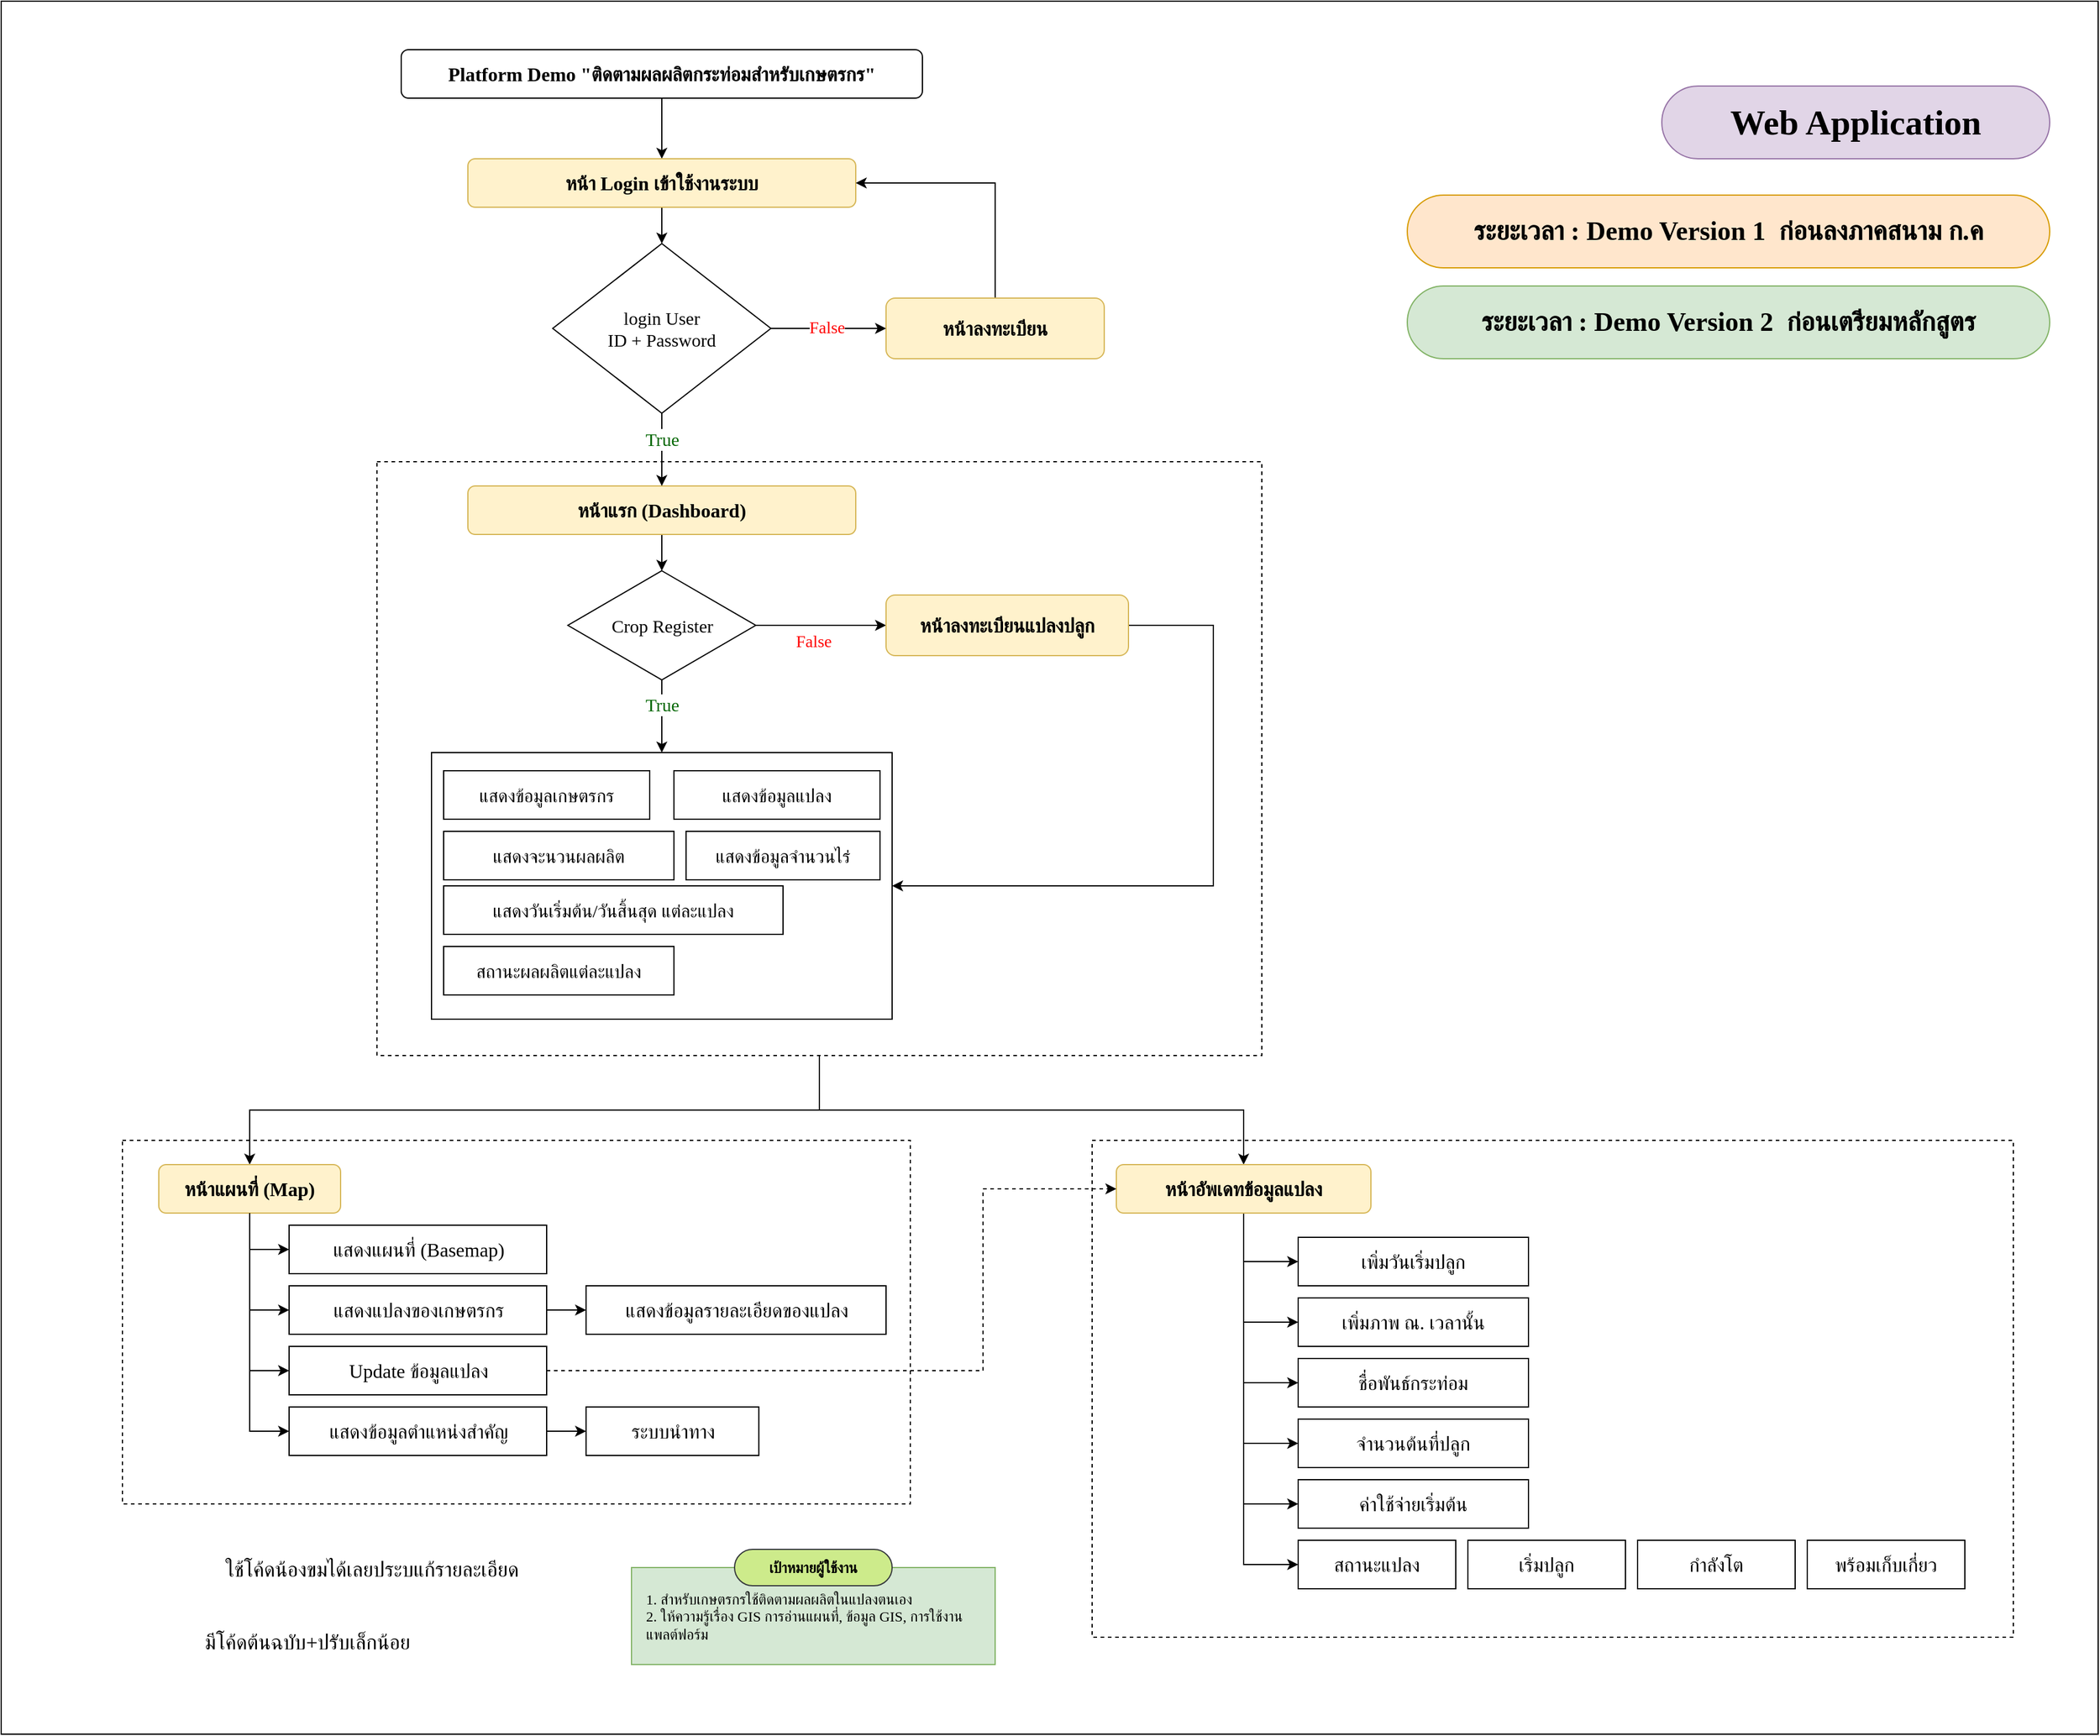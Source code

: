 <mxfile version="24.5.4" type="github">
  <diagram name="หน้า-1" id="2RKnCBMvo7kA5dLp97LO">
    <mxGraphModel dx="1825" dy="1793" grid="1" gridSize="10" guides="1" tooltips="1" connect="1" arrows="1" fold="1" page="0" pageScale="1" pageWidth="827" pageHeight="1169" math="0" shadow="0">
      <root>
        <mxCell id="0" />
        <mxCell id="1" parent="0" />
        <mxCell id="PoMzb4fSHk2vGcM2j2Yp-149" value="" style="rounded=0;whiteSpace=wrap;html=1;" vertex="1" parent="1">
          <mxGeometry x="1150" y="-40" width="1730" height="1430" as="geometry" />
        </mxCell>
        <mxCell id="PoMzb4fSHk2vGcM2j2Yp-130" value="" style="rounded=0;whiteSpace=wrap;html=1;labelBackgroundColor=none;labelBorderColor=default;dashed=1;" vertex="1" parent="1">
          <mxGeometry x="2050" y="900" width="760" height="410" as="geometry" />
        </mxCell>
        <mxCell id="PoMzb4fSHk2vGcM2j2Yp-129" value="" style="rounded=0;whiteSpace=wrap;html=1;labelBackgroundColor=none;labelBorderColor=default;dashed=1;" vertex="1" parent="1">
          <mxGeometry x="1250" y="900" width="650" height="300" as="geometry" />
        </mxCell>
        <mxCell id="PoMzb4fSHk2vGcM2j2Yp-101" style="edgeStyle=orthogonalEdgeStyle;rounded=0;orthogonalLoop=1;jettySize=auto;html=1;" edge="1" parent="1" source="PoMzb4fSHk2vGcM2j2Yp-84" target="PoMzb4fSHk2vGcM2j2Yp-79">
          <mxGeometry relative="1" as="geometry" />
        </mxCell>
        <mxCell id="PoMzb4fSHk2vGcM2j2Yp-102" style="edgeStyle=orthogonalEdgeStyle;rounded=0;orthogonalLoop=1;jettySize=auto;html=1;entryX=0.5;entryY=0;entryDx=0;entryDy=0;exitX=0.5;exitY=1;exitDx=0;exitDy=0;" edge="1" parent="1" source="PoMzb4fSHk2vGcM2j2Yp-84" target="PoMzb4fSHk2vGcM2j2Yp-82">
          <mxGeometry relative="1" as="geometry" />
        </mxCell>
        <mxCell id="PoMzb4fSHk2vGcM2j2Yp-84" value="" style="rounded=0;whiteSpace=wrap;html=1;labelBackgroundColor=none;labelBorderColor=default;dashed=1;" vertex="1" parent="1">
          <mxGeometry x="1460" y="340" width="730" height="490" as="geometry" />
        </mxCell>
        <mxCell id="PoMzb4fSHk2vGcM2j2Yp-43" style="edgeStyle=orthogonalEdgeStyle;rounded=0;orthogonalLoop=1;jettySize=auto;html=1;" edge="1" parent="1" source="PoMzb4fSHk2vGcM2j2Yp-38" target="PoMzb4fSHk2vGcM2j2Yp-42">
          <mxGeometry relative="1" as="geometry" />
        </mxCell>
        <mxCell id="PoMzb4fSHk2vGcM2j2Yp-38" value="&lt;font size=&quot;1&quot; data-font-src=&quot;https://fonts.googleapis.com/css?family=k2d&quot; face=&quot;k2d&quot;&gt;&lt;b style=&quot;font-size: 16px;&quot;&gt;Platform Demo &quot;ติดตามผลผลิตกระท่อมสำหรับเกษตรกร&quot;&lt;/b&gt;&lt;/font&gt;" style="rounded=1;whiteSpace=wrap;html=1;" vertex="1" parent="1">
          <mxGeometry x="1480" width="430" height="40" as="geometry" />
        </mxCell>
        <mxCell id="PoMzb4fSHk2vGcM2j2Yp-49" style="edgeStyle=orthogonalEdgeStyle;rounded=0;orthogonalLoop=1;jettySize=auto;html=1;entryX=0.5;entryY=0;entryDx=0;entryDy=0;" edge="1" parent="1" source="PoMzb4fSHk2vGcM2j2Yp-42" target="PoMzb4fSHk2vGcM2j2Yp-48">
          <mxGeometry relative="1" as="geometry" />
        </mxCell>
        <mxCell id="PoMzb4fSHk2vGcM2j2Yp-42" value="&lt;font style=&quot;font-size: 16px;&quot; data-font-src=&quot;https://fonts.googleapis.com/css?family=k2d&quot; face=&quot;k2d&quot;&gt;&lt;b&gt;หน้า Login เข้าใช้งานระบบ&lt;/b&gt;&lt;/font&gt;" style="rounded=1;whiteSpace=wrap;html=1;fillColor=#fff2cc;strokeColor=#d6b656;" vertex="1" parent="1">
          <mxGeometry x="1535" y="90" width="320" height="40" as="geometry" />
        </mxCell>
        <mxCell id="PoMzb4fSHk2vGcM2j2Yp-71" style="edgeStyle=orthogonalEdgeStyle;rounded=0;orthogonalLoop=1;jettySize=auto;html=1;" edge="1" parent="1" source="PoMzb4fSHk2vGcM2j2Yp-44" target="PoMzb4fSHk2vGcM2j2Yp-70">
          <mxGeometry relative="1" as="geometry" />
        </mxCell>
        <mxCell id="PoMzb4fSHk2vGcM2j2Yp-44" value="&lt;font style=&quot;font-size: 16px;&quot; data-font-src=&quot;https://fonts.googleapis.com/css?family=k2d&quot; face=&quot;k2d&quot;&gt;&lt;b&gt;หน้าแรก (Dashboard)&lt;/b&gt;&lt;/font&gt;" style="whiteSpace=wrap;html=1;rounded=1;fillColor=#fff2cc;strokeColor=#d6b656;" vertex="1" parent="1">
          <mxGeometry x="1535" y="360" width="320" height="40" as="geometry" />
        </mxCell>
        <mxCell id="PoMzb4fSHk2vGcM2j2Yp-58" style="edgeStyle=orthogonalEdgeStyle;rounded=0;orthogonalLoop=1;jettySize=auto;html=1;entryX=1;entryY=0.5;entryDx=0;entryDy=0;exitX=0.5;exitY=0;exitDx=0;exitDy=0;" edge="1" parent="1" source="PoMzb4fSHk2vGcM2j2Yp-46" target="PoMzb4fSHk2vGcM2j2Yp-42">
          <mxGeometry relative="1" as="geometry" />
        </mxCell>
        <mxCell id="PoMzb4fSHk2vGcM2j2Yp-46" value="&lt;font style=&quot;font-size: 16px;&quot; data-font-src=&quot;https://fonts.googleapis.com/css?family=k2d&quot; face=&quot;k2d&quot;&gt;&lt;b&gt;หน้าลงทะเบียน&lt;/b&gt;&lt;/font&gt;" style="whiteSpace=wrap;html=1;rounded=1;fillColor=#fff2cc;strokeColor=#d6b656;" vertex="1" parent="1">
          <mxGeometry x="1880" y="205" width="180" height="50" as="geometry" />
        </mxCell>
        <mxCell id="PoMzb4fSHk2vGcM2j2Yp-50" style="edgeStyle=orthogonalEdgeStyle;rounded=0;orthogonalLoop=1;jettySize=auto;html=1;entryX=0.5;entryY=0;entryDx=0;entryDy=0;" edge="1" parent="1" source="PoMzb4fSHk2vGcM2j2Yp-48" target="PoMzb4fSHk2vGcM2j2Yp-44">
          <mxGeometry relative="1" as="geometry" />
        </mxCell>
        <mxCell id="PoMzb4fSHk2vGcM2j2Yp-51" value="&lt;font style=&quot;font-size: 15px;&quot; color=&quot;#006600&quot; data-font-src=&quot;https://fonts.googleapis.com/css?family=k2d&quot; face=&quot;k2d&quot;&gt;True&lt;/font&gt;" style="edgeLabel;html=1;align=center;verticalAlign=middle;resizable=0;points=[];" vertex="1" connectable="0" parent="PoMzb4fSHk2vGcM2j2Yp-50">
          <mxGeometry x="-0.509" y="-1" relative="1" as="geometry">
            <mxPoint x="1" y="6" as="offset" />
          </mxGeometry>
        </mxCell>
        <mxCell id="PoMzb4fSHk2vGcM2j2Yp-52" style="edgeStyle=orthogonalEdgeStyle;rounded=0;orthogonalLoop=1;jettySize=auto;html=1;" edge="1" parent="1" source="PoMzb4fSHk2vGcM2j2Yp-48" target="PoMzb4fSHk2vGcM2j2Yp-46">
          <mxGeometry relative="1" as="geometry" />
        </mxCell>
        <mxCell id="PoMzb4fSHk2vGcM2j2Yp-54" value="&lt;font color=&quot;#ff0000&quot; style=&quot;font-size: 14px;&quot; data-font-src=&quot;https://fonts.googleapis.com/css?family=k2d&quot; face=&quot;k2d&quot;&gt;False&lt;/font&gt;" style="edgeLabel;html=1;align=center;verticalAlign=middle;resizable=0;points=[];" vertex="1" connectable="0" parent="PoMzb4fSHk2vGcM2j2Yp-52">
          <mxGeometry x="-0.172" relative="1" as="geometry">
            <mxPoint x="6" as="offset" />
          </mxGeometry>
        </mxCell>
        <mxCell id="PoMzb4fSHk2vGcM2j2Yp-48" value="&lt;font style=&quot;font-size: 15px;&quot; data-font-src=&quot;https://fonts.googleapis.com/css?family=k2d&quot; face=&quot;k2d&quot;&gt;login User&lt;/font&gt;&lt;div&gt;&lt;font style=&quot;font-size: 15px;&quot; data-font-src=&quot;https://fonts.googleapis.com/css?family=k2d&quot; face=&quot;k2d&quot;&gt;ID + Password&lt;/font&gt;&lt;/div&gt;" style="rhombus;whiteSpace=wrap;html=1;" vertex="1" parent="1">
          <mxGeometry x="1605" y="160" width="180" height="140" as="geometry" />
        </mxCell>
        <mxCell id="PoMzb4fSHk2vGcM2j2Yp-73" style="edgeStyle=orthogonalEdgeStyle;rounded=0;orthogonalLoop=1;jettySize=auto;html=1;entryX=0;entryY=0.5;entryDx=0;entryDy=0;" edge="1" parent="1" source="PoMzb4fSHk2vGcM2j2Yp-70" target="PoMzb4fSHk2vGcM2j2Yp-72">
          <mxGeometry relative="1" as="geometry" />
        </mxCell>
        <mxCell id="PoMzb4fSHk2vGcM2j2Yp-74" style="edgeStyle=orthogonalEdgeStyle;rounded=0;orthogonalLoop=1;jettySize=auto;html=1;" edge="1" parent="1" source="PoMzb4fSHk2vGcM2j2Yp-70" target="PoMzb4fSHk2vGcM2j2Yp-65">
          <mxGeometry relative="1" as="geometry" />
        </mxCell>
        <mxCell id="PoMzb4fSHk2vGcM2j2Yp-70" value="&lt;font face=&quot;k2d&quot;&gt;&lt;span style=&quot;font-size: 15px;&quot;&gt;Crop Register&lt;/span&gt;&lt;/font&gt;" style="rhombus;whiteSpace=wrap;html=1;" vertex="1" parent="1">
          <mxGeometry x="1617.5" y="430" width="155" height="90" as="geometry" />
        </mxCell>
        <mxCell id="PoMzb4fSHk2vGcM2j2Yp-156" style="edgeStyle=orthogonalEdgeStyle;rounded=0;orthogonalLoop=1;jettySize=auto;html=1;entryX=1;entryY=0.5;entryDx=0;entryDy=0;exitX=1;exitY=0.5;exitDx=0;exitDy=0;" edge="1" parent="1" source="PoMzb4fSHk2vGcM2j2Yp-72" target="PoMzb4fSHk2vGcM2j2Yp-65">
          <mxGeometry relative="1" as="geometry">
            <Array as="points">
              <mxPoint x="2150" y="475" />
              <mxPoint x="2150" y="690" />
            </Array>
          </mxGeometry>
        </mxCell>
        <mxCell id="PoMzb4fSHk2vGcM2j2Yp-72" value="&lt;font style=&quot;font-size: 16px;&quot; data-font-src=&quot;https://fonts.googleapis.com/css?family=k2d&quot; face=&quot;k2d&quot;&gt;&lt;b&gt;หน้าลงทะเบียนแปลงปลูก&lt;/b&gt;&lt;/font&gt;" style="whiteSpace=wrap;html=1;rounded=1;fillColor=#fff2cc;strokeColor=#d6b656;" vertex="1" parent="1">
          <mxGeometry x="1880" y="450" width="200" height="50" as="geometry" />
        </mxCell>
        <mxCell id="PoMzb4fSHk2vGcM2j2Yp-75" value="&lt;font style=&quot;font-size: 15px;&quot; color=&quot;#006600&quot; data-font-src=&quot;https://fonts.googleapis.com/css?family=k2d&quot; face=&quot;k2d&quot;&gt;True&lt;/font&gt;" style="edgeLabel;html=1;align=center;verticalAlign=middle;resizable=0;points=[];" vertex="1" connectable="0" parent="1">
          <mxGeometry x="1695" y="539.997" as="geometry" />
        </mxCell>
        <mxCell id="PoMzb4fSHk2vGcM2j2Yp-76" value="&lt;font color=&quot;#ff0000&quot; style=&quot;font-size: 14px;&quot; data-font-src=&quot;https://fonts.googleapis.com/css?family=k2d&quot; face=&quot;k2d&quot;&gt;False&lt;/font&gt;" style="edgeLabel;html=1;align=center;verticalAlign=middle;resizable=0;points=[];" vertex="1" connectable="0" parent="1">
          <mxGeometry x="1839.947" y="280" as="geometry">
            <mxPoint x="-20" y="209" as="offset" />
          </mxGeometry>
        </mxCell>
        <mxCell id="PoMzb4fSHk2vGcM2j2Yp-78" value="" style="group" vertex="1" connectable="0" parent="1">
          <mxGeometry x="1505" y="580" width="380" height="220" as="geometry" />
        </mxCell>
        <mxCell id="PoMzb4fSHk2vGcM2j2Yp-65" value="" style="rounded=0;whiteSpace=wrap;html=1;fontSize=10;" vertex="1" parent="PoMzb4fSHk2vGcM2j2Yp-78">
          <mxGeometry width="380" height="220" as="geometry" />
        </mxCell>
        <mxCell id="PoMzb4fSHk2vGcM2j2Yp-61" value="&lt;font style=&quot;font-size: 15px;&quot; data-font-src=&quot;https://fonts.googleapis.com/css?family=k2d&quot; face=&quot;k2d&quot;&gt;แสดงข้อมูลเกษตรกร&lt;/font&gt;" style="rounded=0;whiteSpace=wrap;html=1;" vertex="1" parent="PoMzb4fSHk2vGcM2j2Yp-78">
          <mxGeometry x="10" y="15" width="170" height="40" as="geometry" />
        </mxCell>
        <mxCell id="PoMzb4fSHk2vGcM2j2Yp-62" value="&lt;font style=&quot;font-size: 15px;&quot; data-font-src=&quot;https://fonts.googleapis.com/css?family=k2d&quot; face=&quot;k2d&quot;&gt;แสดงข้อมูลแปลง&lt;/font&gt;" style="rounded=0;whiteSpace=wrap;html=1;" vertex="1" parent="PoMzb4fSHk2vGcM2j2Yp-78">
          <mxGeometry x="200" y="15" width="170" height="40" as="geometry" />
        </mxCell>
        <mxCell id="PoMzb4fSHk2vGcM2j2Yp-63" value="&lt;font style=&quot;font-size: 15px;&quot; data-font-src=&quot;https://fonts.googleapis.com/css?family=k2d&quot; face=&quot;k2d&quot;&gt;แสดงข้อมูลจำนวนไร่&lt;/font&gt;" style="rounded=0;whiteSpace=wrap;html=1;" vertex="1" parent="PoMzb4fSHk2vGcM2j2Yp-78">
          <mxGeometry x="210" y="65" width="160" height="40" as="geometry" />
        </mxCell>
        <mxCell id="PoMzb4fSHk2vGcM2j2Yp-64" value="&lt;font style=&quot;font-size: 15px;&quot; data-font-src=&quot;https://fonts.googleapis.com/css?family=k2d&quot; face=&quot;k2d&quot;&gt;สถานะผลผลิตแต่ละแปลง&lt;/font&gt;" style="rounded=0;whiteSpace=wrap;html=1;" vertex="1" parent="PoMzb4fSHk2vGcM2j2Yp-78">
          <mxGeometry x="10" y="160" width="190" height="40" as="geometry" />
        </mxCell>
        <mxCell id="PoMzb4fSHk2vGcM2j2Yp-66" value="&lt;font style=&quot;font-size: 15px;&quot; data-font-src=&quot;https://fonts.googleapis.com/css?family=k2d&quot; face=&quot;k2d&quot;&gt;แสดงจะนวนผลผลิต&lt;/font&gt;" style="rounded=0;whiteSpace=wrap;html=1;" vertex="1" parent="PoMzb4fSHk2vGcM2j2Yp-78">
          <mxGeometry x="10" y="65" width="190" height="40" as="geometry" />
        </mxCell>
        <mxCell id="PoMzb4fSHk2vGcM2j2Yp-67" value="&lt;font style=&quot;font-size: 15px;&quot; data-font-src=&quot;https://fonts.googleapis.com/css?family=k2d&quot; face=&quot;k2d&quot;&gt;แสดงวันเริ่มต้น/วันสิ้นสุด แต่ละแปลง&lt;/font&gt;" style="rounded=0;whiteSpace=wrap;html=1;" vertex="1" parent="PoMzb4fSHk2vGcM2j2Yp-78">
          <mxGeometry x="10" y="110" width="280" height="40" as="geometry" />
        </mxCell>
        <mxCell id="PoMzb4fSHk2vGcM2j2Yp-114" style="edgeStyle=orthogonalEdgeStyle;rounded=0;orthogonalLoop=1;jettySize=auto;html=1;entryX=0;entryY=0.5;entryDx=0;entryDy=0;" edge="1" parent="1" source="PoMzb4fSHk2vGcM2j2Yp-79" target="PoMzb4fSHk2vGcM2j2Yp-113">
          <mxGeometry relative="1" as="geometry" />
        </mxCell>
        <mxCell id="PoMzb4fSHk2vGcM2j2Yp-119" style="edgeStyle=orthogonalEdgeStyle;rounded=0;orthogonalLoop=1;jettySize=auto;html=1;entryX=0;entryY=0.5;entryDx=0;entryDy=0;" edge="1" parent="1" source="PoMzb4fSHk2vGcM2j2Yp-79" target="PoMzb4fSHk2vGcM2j2Yp-115">
          <mxGeometry relative="1" as="geometry" />
        </mxCell>
        <mxCell id="PoMzb4fSHk2vGcM2j2Yp-120" style="edgeStyle=orthogonalEdgeStyle;rounded=0;orthogonalLoop=1;jettySize=auto;html=1;entryX=0;entryY=0.5;entryDx=0;entryDy=0;" edge="1" parent="1" source="PoMzb4fSHk2vGcM2j2Yp-79" target="PoMzb4fSHk2vGcM2j2Yp-116">
          <mxGeometry relative="1" as="geometry" />
        </mxCell>
        <mxCell id="PoMzb4fSHk2vGcM2j2Yp-121" style="edgeStyle=orthogonalEdgeStyle;rounded=0;orthogonalLoop=1;jettySize=auto;html=1;entryX=0;entryY=0.5;entryDx=0;entryDy=0;" edge="1" parent="1" source="PoMzb4fSHk2vGcM2j2Yp-79" target="PoMzb4fSHk2vGcM2j2Yp-117">
          <mxGeometry relative="1" as="geometry" />
        </mxCell>
        <mxCell id="PoMzb4fSHk2vGcM2j2Yp-122" style="edgeStyle=orthogonalEdgeStyle;rounded=0;orthogonalLoop=1;jettySize=auto;html=1;entryX=0;entryY=0.5;entryDx=0;entryDy=0;" edge="1" parent="1" source="PoMzb4fSHk2vGcM2j2Yp-79" target="PoMzb4fSHk2vGcM2j2Yp-118">
          <mxGeometry relative="1" as="geometry" />
        </mxCell>
        <mxCell id="PoMzb4fSHk2vGcM2j2Yp-124" style="edgeStyle=orthogonalEdgeStyle;rounded=0;orthogonalLoop=1;jettySize=auto;html=1;entryX=0;entryY=0.5;entryDx=0;entryDy=0;" edge="1" parent="1" source="PoMzb4fSHk2vGcM2j2Yp-79" target="PoMzb4fSHk2vGcM2j2Yp-123">
          <mxGeometry relative="1" as="geometry" />
        </mxCell>
        <mxCell id="PoMzb4fSHk2vGcM2j2Yp-79" value="&lt;font style=&quot;font-size: 16px;&quot; data-font-src=&quot;https://fonts.googleapis.com/css?family=k2d&quot; face=&quot;k2d&quot;&gt;&lt;b&gt;หน้าอัพเดทข้อมูลแปลง&lt;/b&gt;&lt;/font&gt;" style="whiteSpace=wrap;html=1;rounded=1;fillColor=#fff2cc;strokeColor=#d6b656;" vertex="1" parent="1">
          <mxGeometry x="2070" y="920" width="210" height="40" as="geometry" />
        </mxCell>
        <mxCell id="PoMzb4fSHk2vGcM2j2Yp-107" style="edgeStyle=orthogonalEdgeStyle;rounded=0;orthogonalLoop=1;jettySize=auto;html=1;entryX=0;entryY=0.5;entryDx=0;entryDy=0;dashed=1;" edge="1" parent="1" source="PoMzb4fSHk2vGcM2j2Yp-105" target="PoMzb4fSHk2vGcM2j2Yp-79">
          <mxGeometry relative="1" as="geometry">
            <Array as="points">
              <mxPoint x="1960" y="1090" />
              <mxPoint x="1960" y="940" />
            </Array>
          </mxGeometry>
        </mxCell>
        <mxCell id="PoMzb4fSHk2vGcM2j2Yp-112" value="" style="group" vertex="1" connectable="0" parent="1">
          <mxGeometry x="1280" y="920" width="600" height="240" as="geometry" />
        </mxCell>
        <mxCell id="PoMzb4fSHk2vGcM2j2Yp-82" value="&lt;font style=&quot;font-size: 16px;&quot; data-font-src=&quot;https://fonts.googleapis.com/css?family=k2d&quot; face=&quot;k2d&quot;&gt;&lt;b&gt;หน้าแผนที่ (Map)&lt;/b&gt;&lt;/font&gt;" style="whiteSpace=wrap;html=1;rounded=1;fillColor=#fff2cc;strokeColor=#d6b656;" vertex="1" parent="PoMzb4fSHk2vGcM2j2Yp-112">
          <mxGeometry width="150" height="40" as="geometry" />
        </mxCell>
        <mxCell id="PoMzb4fSHk2vGcM2j2Yp-95" value="&lt;font face=&quot;k2d&quot;&gt;&lt;span style=&quot;font-size: 16px;&quot;&gt;แสดงแผนที่ (Basemap)&lt;/span&gt;&lt;/font&gt;" style="whiteSpace=wrap;html=1;rounded=1;arcSize=0;" vertex="1" parent="PoMzb4fSHk2vGcM2j2Yp-112">
          <mxGeometry x="107.5" y="50" width="212.5" height="40" as="geometry" />
        </mxCell>
        <mxCell id="PoMzb4fSHk2vGcM2j2Yp-98" value="&lt;font face=&quot;k2d&quot;&gt;&lt;span style=&quot;font-size: 16px;&quot;&gt;แสดงแปลงของเกษตรกร&lt;/span&gt;&lt;/font&gt;" style="whiteSpace=wrap;html=1;rounded=1;arcSize=0;" vertex="1" parent="PoMzb4fSHk2vGcM2j2Yp-112">
          <mxGeometry x="107.5" y="100" width="212.5" height="40" as="geometry" />
        </mxCell>
        <mxCell id="PoMzb4fSHk2vGcM2j2Yp-99" value="&lt;font face=&quot;k2d&quot;&gt;&lt;span style=&quot;font-size: 16px;&quot;&gt;แสดงข้อมูลรายละเอียดของแปลง&lt;/span&gt;&lt;/font&gt;" style="whiteSpace=wrap;html=1;rounded=1;arcSize=0;" vertex="1" parent="PoMzb4fSHk2vGcM2j2Yp-112">
          <mxGeometry x="352.5" y="100" width="247.5" height="40" as="geometry" />
        </mxCell>
        <mxCell id="PoMzb4fSHk2vGcM2j2Yp-105" value="&lt;font face=&quot;k2d&quot;&gt;&lt;span style=&quot;font-size: 16px;&quot;&gt;Update ข้อมูลแปลง&lt;/span&gt;&lt;/font&gt;" style="whiteSpace=wrap;html=1;rounded=1;arcSize=0;" vertex="1" parent="PoMzb4fSHk2vGcM2j2Yp-112">
          <mxGeometry x="107.5" y="150" width="212.5" height="40" as="geometry" />
        </mxCell>
        <mxCell id="PoMzb4fSHk2vGcM2j2Yp-108" value="&lt;font face=&quot;k2d&quot;&gt;&lt;span style=&quot;font-size: 16px;&quot;&gt;แสดงข้อมูลตำแหน่งสำคัญ&lt;/span&gt;&lt;/font&gt;" style="whiteSpace=wrap;html=1;rounded=1;arcSize=0;" vertex="1" parent="PoMzb4fSHk2vGcM2j2Yp-112">
          <mxGeometry x="107.5" y="200" width="212.5" height="40" as="geometry" />
        </mxCell>
        <mxCell id="PoMzb4fSHk2vGcM2j2Yp-110" value="&lt;font face=&quot;k2d&quot;&gt;&lt;span style=&quot;font-size: 16px;&quot;&gt;ระบบนำทาง&lt;/span&gt;&lt;/font&gt;" style="whiteSpace=wrap;html=1;rounded=1;arcSize=0;" vertex="1" parent="PoMzb4fSHk2vGcM2j2Yp-112">
          <mxGeometry x="352.5" y="200" width="142.55" height="40" as="geometry" />
        </mxCell>
        <mxCell id="PoMzb4fSHk2vGcM2j2Yp-97" style="edgeStyle=orthogonalEdgeStyle;rounded=0;orthogonalLoop=1;jettySize=auto;html=1;entryX=0;entryY=0.5;entryDx=0;entryDy=0;" edge="1" parent="PoMzb4fSHk2vGcM2j2Yp-112" source="PoMzb4fSHk2vGcM2j2Yp-82" target="PoMzb4fSHk2vGcM2j2Yp-95">
          <mxGeometry relative="1" as="geometry" />
        </mxCell>
        <mxCell id="PoMzb4fSHk2vGcM2j2Yp-104" style="edgeStyle=orthogonalEdgeStyle;rounded=0;orthogonalLoop=1;jettySize=auto;html=1;entryX=0;entryY=0.5;entryDx=0;entryDy=0;" edge="1" parent="PoMzb4fSHk2vGcM2j2Yp-112" source="PoMzb4fSHk2vGcM2j2Yp-82" target="PoMzb4fSHk2vGcM2j2Yp-98">
          <mxGeometry relative="1" as="geometry" />
        </mxCell>
        <mxCell id="PoMzb4fSHk2vGcM2j2Yp-103" style="edgeStyle=orthogonalEdgeStyle;rounded=0;orthogonalLoop=1;jettySize=auto;html=1;" edge="1" parent="PoMzb4fSHk2vGcM2j2Yp-112" source="PoMzb4fSHk2vGcM2j2Yp-98" target="PoMzb4fSHk2vGcM2j2Yp-99">
          <mxGeometry relative="1" as="geometry" />
        </mxCell>
        <mxCell id="PoMzb4fSHk2vGcM2j2Yp-106" style="edgeStyle=orthogonalEdgeStyle;rounded=0;orthogonalLoop=1;jettySize=auto;html=1;entryX=0;entryY=0.5;entryDx=0;entryDy=0;" edge="1" parent="PoMzb4fSHk2vGcM2j2Yp-112" source="PoMzb4fSHk2vGcM2j2Yp-82" target="PoMzb4fSHk2vGcM2j2Yp-105">
          <mxGeometry relative="1" as="geometry" />
        </mxCell>
        <mxCell id="PoMzb4fSHk2vGcM2j2Yp-109" style="edgeStyle=orthogonalEdgeStyle;rounded=0;orthogonalLoop=1;jettySize=auto;html=1;entryX=0;entryY=0.5;entryDx=0;entryDy=0;" edge="1" parent="PoMzb4fSHk2vGcM2j2Yp-112" source="PoMzb4fSHk2vGcM2j2Yp-82" target="PoMzb4fSHk2vGcM2j2Yp-108">
          <mxGeometry relative="1" as="geometry" />
        </mxCell>
        <mxCell id="PoMzb4fSHk2vGcM2j2Yp-111" style="edgeStyle=orthogonalEdgeStyle;rounded=0;orthogonalLoop=1;jettySize=auto;html=1;" edge="1" parent="PoMzb4fSHk2vGcM2j2Yp-112" source="PoMzb4fSHk2vGcM2j2Yp-108" target="PoMzb4fSHk2vGcM2j2Yp-110">
          <mxGeometry relative="1" as="geometry" />
        </mxCell>
        <mxCell id="PoMzb4fSHk2vGcM2j2Yp-128" value="" style="group" vertex="1" connectable="0" parent="1">
          <mxGeometry x="2220" y="980" width="550" height="290" as="geometry" />
        </mxCell>
        <mxCell id="PoMzb4fSHk2vGcM2j2Yp-113" value="&lt;font style=&quot;font-size: 16px;&quot; data-font-src=&quot;https://fonts.googleapis.com/css?family=k2d&quot; face=&quot;k2d&quot;&gt;เพิ่มวันเริ่มปลูก&lt;/font&gt;" style="whiteSpace=wrap;html=1;rounded=1;arcSize=0;" vertex="1" parent="PoMzb4fSHk2vGcM2j2Yp-128">
          <mxGeometry width="190" height="40" as="geometry" />
        </mxCell>
        <mxCell id="PoMzb4fSHk2vGcM2j2Yp-115" value="&lt;font face=&quot;k2d&quot;&gt;&lt;span style=&quot;font-size: 16px;&quot;&gt;เพิ่มภาพ ณ. เวลานั้น&lt;/span&gt;&lt;/font&gt;" style="whiteSpace=wrap;html=1;rounded=1;arcSize=0;" vertex="1" parent="PoMzb4fSHk2vGcM2j2Yp-128">
          <mxGeometry y="50" width="190" height="40" as="geometry" />
        </mxCell>
        <mxCell id="PoMzb4fSHk2vGcM2j2Yp-116" value="&lt;font face=&quot;k2d&quot;&gt;&lt;span style=&quot;font-size: 16px;&quot;&gt;ชื่อพันธ์กระท่อม&lt;/span&gt;&lt;/font&gt;" style="whiteSpace=wrap;html=1;rounded=1;arcSize=0;" vertex="1" parent="PoMzb4fSHk2vGcM2j2Yp-128">
          <mxGeometry y="100" width="190" height="40" as="geometry" />
        </mxCell>
        <mxCell id="PoMzb4fSHk2vGcM2j2Yp-117" value="&lt;font face=&quot;k2d&quot;&gt;&lt;span style=&quot;font-size: 16px;&quot;&gt;จำนวนต้นที่ปลูก&lt;/span&gt;&lt;/font&gt;" style="whiteSpace=wrap;html=1;rounded=1;arcSize=0;" vertex="1" parent="PoMzb4fSHk2vGcM2j2Yp-128">
          <mxGeometry y="150" width="190" height="40" as="geometry" />
        </mxCell>
        <mxCell id="PoMzb4fSHk2vGcM2j2Yp-118" value="&lt;font face=&quot;k2d&quot;&gt;&lt;span style=&quot;font-size: 16px;&quot;&gt;ค่าใช้จ่ายเริ่มต้น&lt;/span&gt;&lt;/font&gt;" style="whiteSpace=wrap;html=1;rounded=1;arcSize=0;" vertex="1" parent="PoMzb4fSHk2vGcM2j2Yp-128">
          <mxGeometry y="200" width="190" height="40" as="geometry" />
        </mxCell>
        <mxCell id="PoMzb4fSHk2vGcM2j2Yp-123" value="&lt;font face=&quot;k2d&quot;&gt;&lt;span style=&quot;font-size: 16px;&quot;&gt;สถานะแปลง&lt;/span&gt;&lt;/font&gt;" style="whiteSpace=wrap;html=1;rounded=1;arcSize=0;" vertex="1" parent="PoMzb4fSHk2vGcM2j2Yp-128">
          <mxGeometry y="250" width="130" height="40" as="geometry" />
        </mxCell>
        <mxCell id="PoMzb4fSHk2vGcM2j2Yp-125" value="&lt;font face=&quot;k2d&quot;&gt;&lt;span style=&quot;font-size: 16px;&quot;&gt;เริ่มปลูก&lt;/span&gt;&lt;/font&gt;" style="whiteSpace=wrap;html=1;rounded=1;arcSize=0;" vertex="1" parent="PoMzb4fSHk2vGcM2j2Yp-128">
          <mxGeometry x="140" y="250" width="130" height="40" as="geometry" />
        </mxCell>
        <mxCell id="PoMzb4fSHk2vGcM2j2Yp-126" value="&lt;font face=&quot;k2d&quot;&gt;&lt;span style=&quot;font-size: 16px;&quot;&gt;กำลังโต&lt;/span&gt;&lt;/font&gt;" style="whiteSpace=wrap;html=1;rounded=1;arcSize=0;" vertex="1" parent="PoMzb4fSHk2vGcM2j2Yp-128">
          <mxGeometry x="280" y="250" width="130" height="40" as="geometry" />
        </mxCell>
        <mxCell id="PoMzb4fSHk2vGcM2j2Yp-127" value="&lt;font face=&quot;k2d&quot;&gt;&lt;span style=&quot;font-size: 16px;&quot;&gt;พร้อมเก็บเกี่ยว&lt;/span&gt;&lt;/font&gt;" style="whiteSpace=wrap;html=1;rounded=1;arcSize=0;" vertex="1" parent="PoMzb4fSHk2vGcM2j2Yp-128">
          <mxGeometry x="420" y="250" width="130" height="40" as="geometry" />
        </mxCell>
        <mxCell id="PoMzb4fSHk2vGcM2j2Yp-131" value="" style="shape=image;verticalLabelPosition=bottom;labelBackgroundColor=default;verticalAlign=top;aspect=fixed;imageAspect=0;image=https://static.vecteezy.com/system/resources/previews/010/156/510/non_2x/tick-icon-sign-symbol-design-free-png.png;" vertex="1" parent="1">
          <mxGeometry x="1520" y="95" width="35.63" height="30" as="geometry" />
        </mxCell>
        <mxCell id="PoMzb4fSHk2vGcM2j2Yp-132" value="" style="shape=image;verticalLabelPosition=bottom;labelBackgroundColor=default;verticalAlign=top;aspect=fixed;imageAspect=0;image=https://static.vecteezy.com/system/resources/previews/010/156/510/non_2x/tick-icon-sign-symbol-design-free-png.png;" vertex="1" parent="1">
          <mxGeometry x="2034.37" y="215" width="35.63" height="30" as="geometry" />
        </mxCell>
        <mxCell id="PoMzb4fSHk2vGcM2j2Yp-133" value="" style="shape=image;verticalLabelPosition=bottom;labelBackgroundColor=default;verticalAlign=top;aspect=fixed;imageAspect=0;image=https://static.vecteezy.com/system/resources/previews/010/156/510/non_2x/tick-icon-sign-symbol-design-free-png.png;" vertex="1" parent="1">
          <mxGeometry x="1520" y="365" width="35.63" height="30" as="geometry" />
        </mxCell>
        <mxCell id="PoMzb4fSHk2vGcM2j2Yp-145" value="" style="shape=image;verticalLabelPosition=bottom;labelBackgroundColor=default;verticalAlign=top;aspect=fixed;imageAspect=0;image=https://cdn-icons-png.flaticon.com/512/5996/5996831.png;" vertex="1" parent="1">
          <mxGeometry x="1253.75" y="920" width="40" height="40" as="geometry" />
        </mxCell>
        <mxCell id="PoMzb4fSHk2vGcM2j2Yp-146" value="" style="shape=image;verticalLabelPosition=bottom;labelBackgroundColor=default;verticalAlign=top;aspect=fixed;imageAspect=0;image=https://cdn-icons-png.flaticon.com/512/5996/5996831.png;" vertex="1" parent="1">
          <mxGeometry x="2260" y="920" width="40" height="40" as="geometry" />
        </mxCell>
        <mxCell id="PoMzb4fSHk2vGcM2j2Yp-148" value="" style="group" vertex="1" connectable="0" parent="1">
          <mxGeometry x="1250" y="1230" width="386.25" height="110" as="geometry" />
        </mxCell>
        <mxCell id="PoMzb4fSHk2vGcM2j2Yp-135" value="" style="shape=image;verticalLabelPosition=bottom;labelBackgroundColor=default;verticalAlign=top;aspect=fixed;imageAspect=0;image=https://static.vecteezy.com/system/resources/previews/010/156/510/non_2x/tick-icon-sign-symbol-design-free-png.png;" vertex="1" parent="PoMzb4fSHk2vGcM2j2Yp-148">
          <mxGeometry x="6.25" width="47.51" height="40" as="geometry" />
        </mxCell>
        <mxCell id="PoMzb4fSHk2vGcM2j2Yp-136" value="&lt;font face=&quot;k2d&quot;&gt;&lt;span style=&quot;font-size: 17px;&quot;&gt;ใช้โค้ดน้องขมได้เลยประบแก้รายละเอียด&lt;/span&gt;&lt;/font&gt;" style="text;html=1;align=center;verticalAlign=middle;whiteSpace=wrap;rounded=0;" vertex="1" parent="PoMzb4fSHk2vGcM2j2Yp-148">
          <mxGeometry x="46.25" y="10" width="320" height="30" as="geometry" />
        </mxCell>
        <mxCell id="PoMzb4fSHk2vGcM2j2Yp-138" value="&lt;font face=&quot;k2d&quot;&gt;&lt;span style=&quot;font-size: 17px;&quot;&gt;มีโค้ดต้นฉบับ+ปรับเล็กน้อย&lt;/span&gt;&lt;/font&gt;" style="text;html=1;align=left;verticalAlign=middle;whiteSpace=wrap;rounded=0;" vertex="1" parent="PoMzb4fSHk2vGcM2j2Yp-148">
          <mxGeometry x="66.25" y="70" width="320" height="30" as="geometry" />
        </mxCell>
        <mxCell id="PoMzb4fSHk2vGcM2j2Yp-144" value="" style="shape=image;verticalLabelPosition=bottom;labelBackgroundColor=default;verticalAlign=top;aspect=fixed;imageAspect=0;image=https://cdn-icons-png.flaticon.com/512/5996/5996831.png;" vertex="1" parent="PoMzb4fSHk2vGcM2j2Yp-148">
          <mxGeometry y="50" width="60" height="60" as="geometry" />
        </mxCell>
        <mxCell id="PoMzb4fSHk2vGcM2j2Yp-23" value="" style="rounded=0;whiteSpace=wrap;html=1;align=left;fillColor=#d5e8d4;strokeColor=#82b366;" vertex="1" parent="1">
          <mxGeometry x="1670" y="1252.5" width="300" height="80" as="geometry" />
        </mxCell>
        <mxCell id="PoMzb4fSHk2vGcM2j2Yp-25" value="&lt;font data-font-src=&quot;https://fonts.googleapis.com/css?family=k2d&quot; face=&quot;k2d&quot;&gt;&lt;b&gt;เป้าหมายผู้ใช้งาน&lt;/b&gt;&lt;/font&gt;" style="rounded=1;whiteSpace=wrap;html=1;arcSize=50;fillColor=#cdeb8b;strokeColor=#36393d;" vertex="1" parent="1">
          <mxGeometry x="1755" y="1237.5" width="130" height="30" as="geometry" />
        </mxCell>
        <mxCell id="PoMzb4fSHk2vGcM2j2Yp-26" value="&lt;font face=&quot;k2d&quot;&gt;1. สำหรับเกษตรกรใช้ติดตามผลผลิตในแปลงตนเอง&lt;/font&gt;&lt;div&gt;&lt;font face=&quot;k2d&quot;&gt;2. ให้ความรู้เรื่อง GIS การอ่านแผนที่, ข้อมูล GIS, การใช้งานแพลต์ฟอร์ม&lt;/font&gt;&lt;/div&gt;" style="text;html=1;align=left;verticalAlign=middle;whiteSpace=wrap;rounded=0;" vertex="1" parent="1">
          <mxGeometry x="1680" y="1262.5" width="280" height="60" as="geometry" />
        </mxCell>
        <mxCell id="PoMzb4fSHk2vGcM2j2Yp-150" value="&lt;font style=&quot;font-size: 29px;&quot; data-font-src=&quot;https://fonts.googleapis.com/css?family=k2d&quot; face=&quot;k2d&quot;&gt;&lt;b&gt;Web Application&lt;/b&gt;&lt;/font&gt;" style="rounded=1;whiteSpace=wrap;html=1;fillColor=#e1d5e7;strokeColor=#9673a6;arcSize=50;" vertex="1" parent="1">
          <mxGeometry x="2520" y="30" width="320" height="60" as="geometry" />
        </mxCell>
        <mxCell id="PoMzb4fSHk2vGcM2j2Yp-151" value="&lt;font size=&quot;1&quot; face=&quot;k2d&quot;&gt;&lt;b style=&quot;font-size: 22px;&quot;&gt;ระยะเวลา : Demo Version 1&amp;nbsp; ก่อนลงภาคสนาม ก.ค&lt;/b&gt;&lt;/font&gt;" style="rounded=1;whiteSpace=wrap;html=1;fillColor=#ffe6cc;strokeColor=#d79b00;arcSize=50;" vertex="1" parent="1">
          <mxGeometry x="2310" y="120" width="530" height="60" as="geometry" />
        </mxCell>
        <mxCell id="PoMzb4fSHk2vGcM2j2Yp-152" value="&lt;font size=&quot;1&quot; face=&quot;k2d&quot;&gt;&lt;b style=&quot;font-size: 22px;&quot;&gt;ระยะเวลา : Demo Version 2&amp;nbsp; ก่อนเตรียมหลักสูตร&lt;/b&gt;&lt;/font&gt;" style="rounded=1;whiteSpace=wrap;html=1;fillColor=#d5e8d4;strokeColor=#82b366;arcSize=50;" vertex="1" parent="1">
          <mxGeometry x="2310" y="195" width="530" height="60" as="geometry" />
        </mxCell>
        <mxCell id="PoMzb4fSHk2vGcM2j2Yp-155" value="" style="shape=image;verticalLabelPosition=bottom;labelBackgroundColor=default;verticalAlign=top;aspect=fixed;imageAspect=0;image=https://static.vecteezy.com/system/resources/previews/010/156/510/non_2x/tick-icon-sign-symbol-design-free-png.png;" vertex="1" parent="1">
          <mxGeometry x="1960" y="430" width="35.63" height="30" as="geometry" />
        </mxCell>
      </root>
    </mxGraphModel>
  </diagram>
</mxfile>
